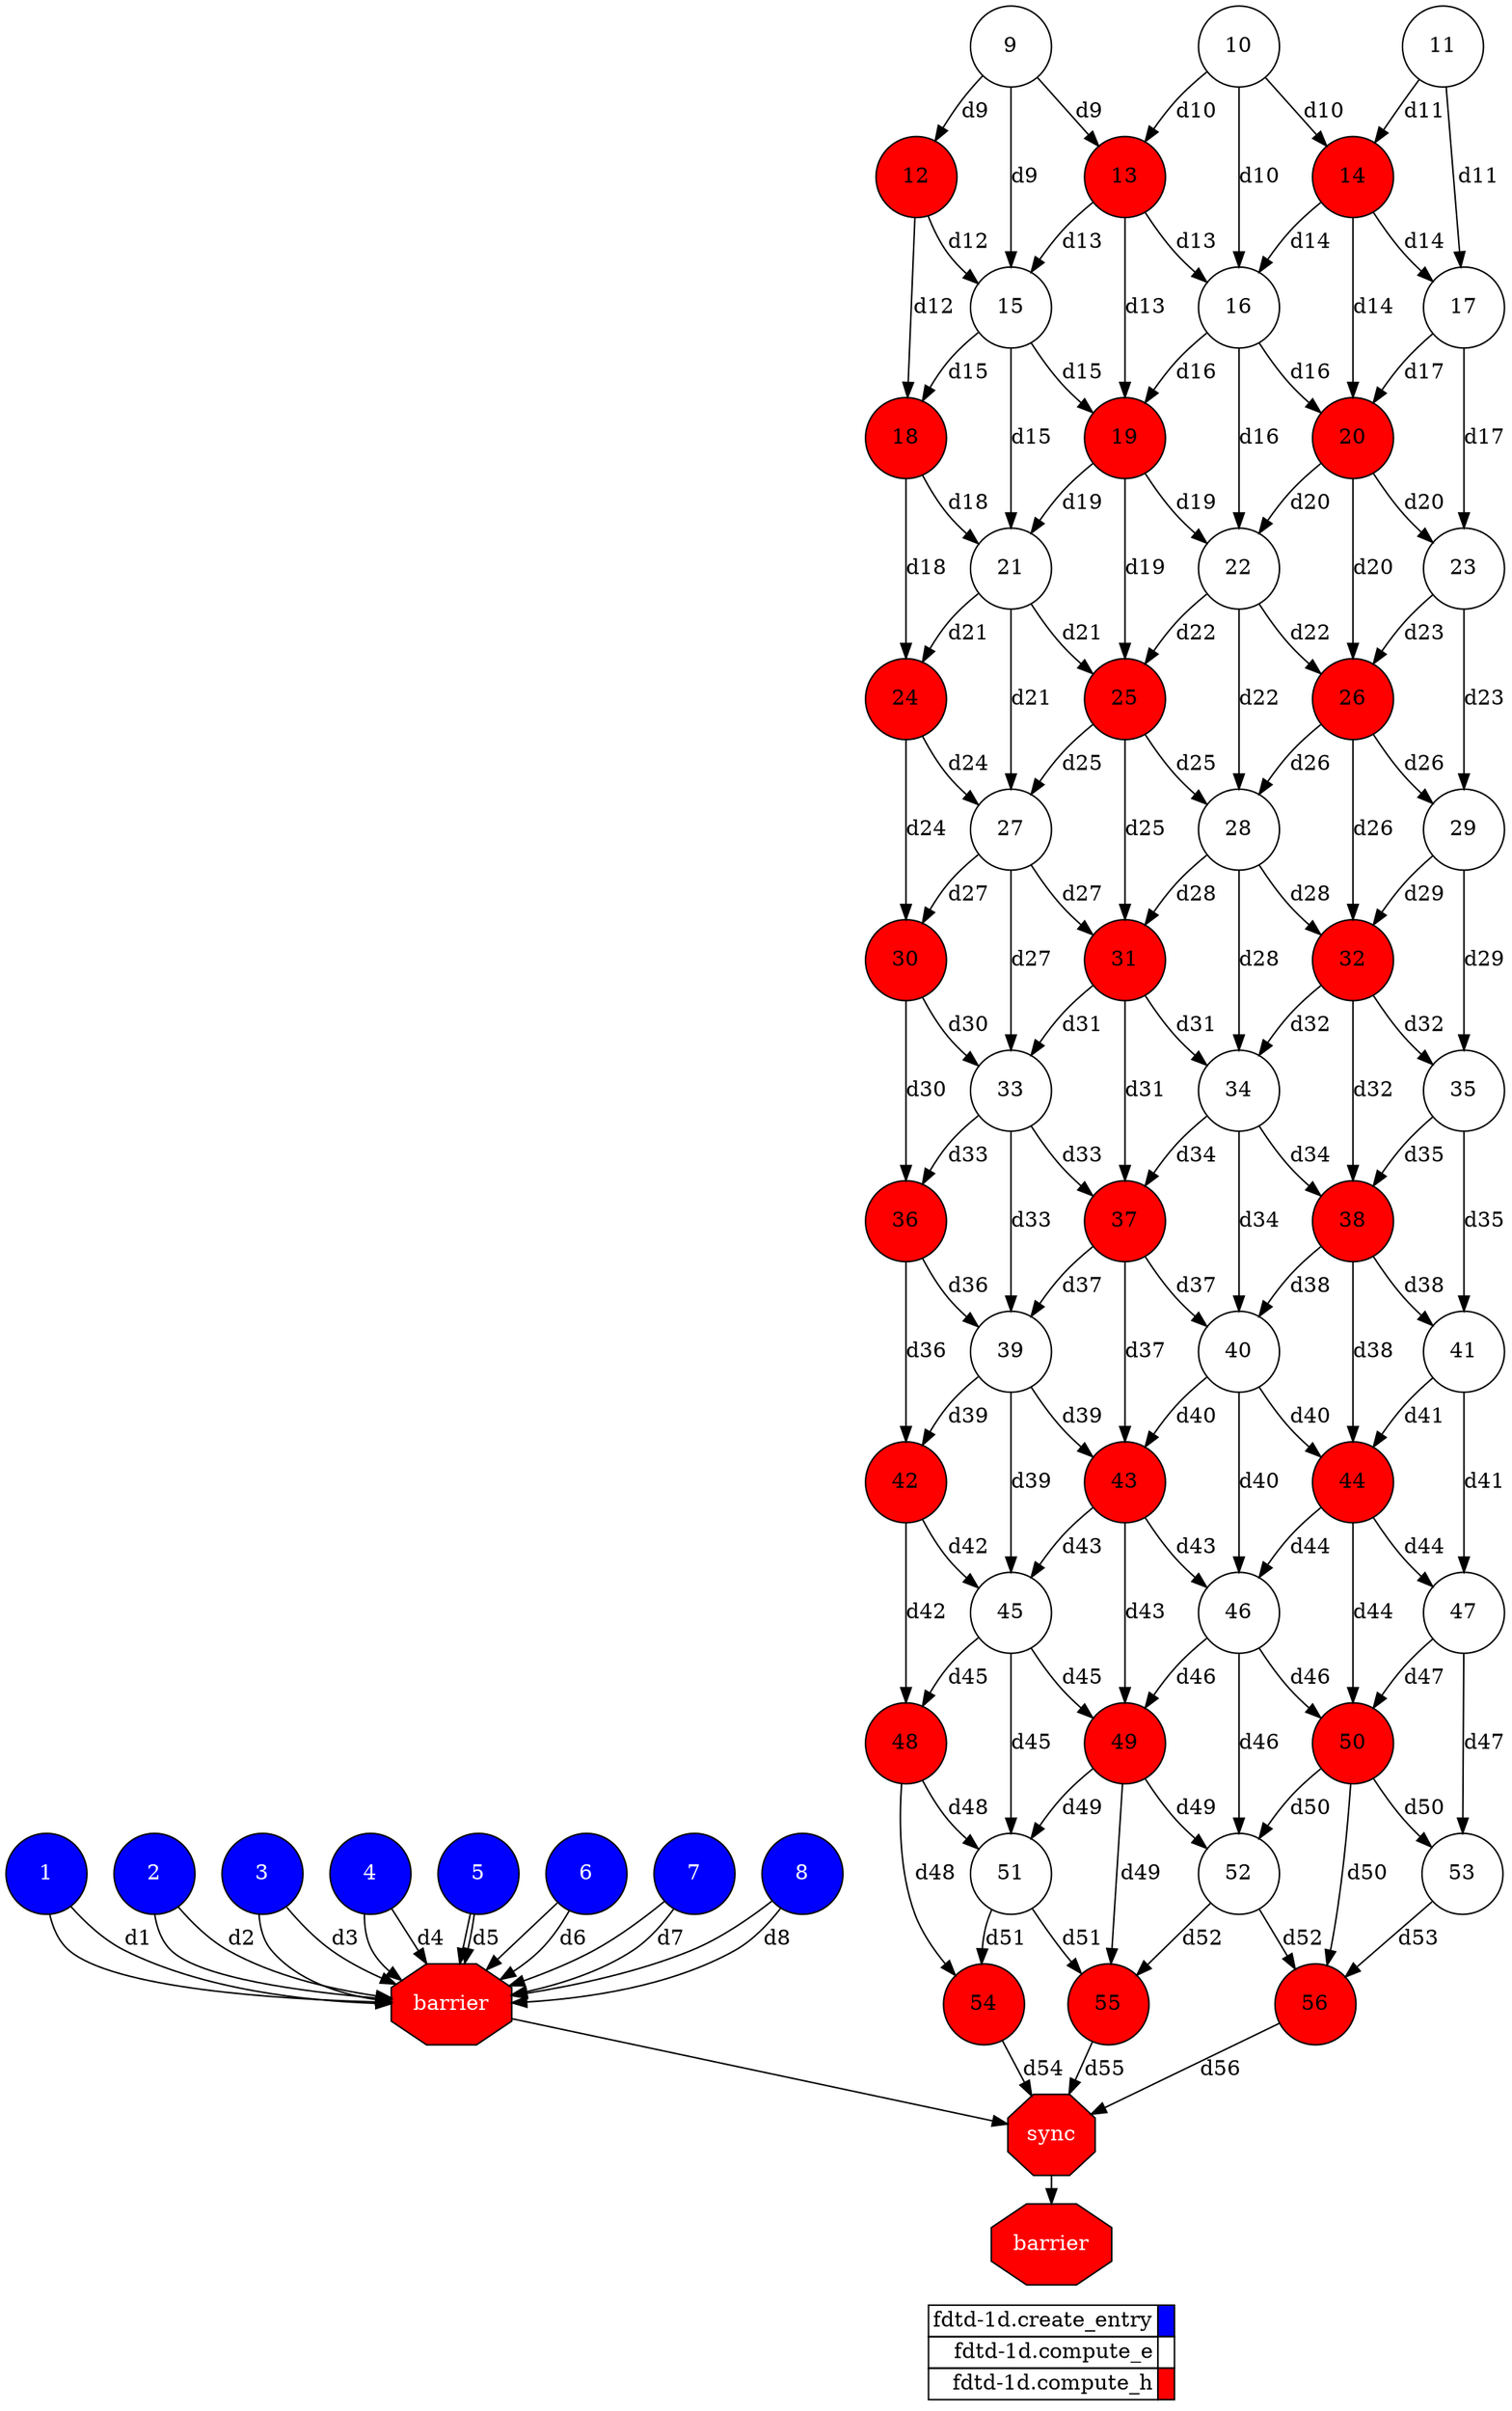 digraph {
  rankdir=TB;
  labeljust="l";
  subgraph dependence_graph {
    ranksep=0.20;
    node[height=0.75];

1[shape=circle, style=filled fillcolor="#0000ff" fontcolor="#ffffff"];
2[shape=circle, style=filled fillcolor="#0000ff" fontcolor="#ffffff"];
3[shape=circle, style=filled fillcolor="#0000ff" fontcolor="#ffffff"];
4[shape=circle, style=filled fillcolor="#0000ff" fontcolor="#ffffff"];
5[shape=circle, style=filled fillcolor="#0000ff" fontcolor="#ffffff"];
6[shape=circle, style=filled fillcolor="#0000ff" fontcolor="#ffffff"];
7[shape=circle, style=filled fillcolor="#0000ff" fontcolor="#ffffff"];
8[shape=circle, style=filled fillcolor="#0000ff" fontcolor="#ffffff"];
Synchro1[label="barrier", shape=octagon, style=filled fillcolor="#ff0000" fontcolor="#FFFFFF"];
1 -> Synchro1;
5 -> Synchro1;
7 -> Synchro1;
6 -> Synchro1;
3 -> Synchro1;
4 -> Synchro1;
8 -> Synchro1;
2 -> Synchro1;
5 -> Synchro1[ label="d5" ];
6 -> Synchro1[ label="d6" ];
7 -> Synchro1[ label="d7" ];
8 -> Synchro1[ label="d8" ];
1 -> Synchro1[ label="d1" ];
2 -> Synchro1[ label="d2" ];
3 -> Synchro1[ label="d3" ];
4 -> Synchro1[ label="d4" ];
9[shape=circle, style=filled fillcolor="#ffffff" fontcolor="#000000"];
10[shape=circle, style=filled fillcolor="#ffffff" fontcolor="#000000"];
11[shape=circle, style=filled fillcolor="#ffffff" fontcolor="#000000"];
12[shape=circle, style=filled fillcolor="#ff0000" fontcolor="#000000"];
9 -> 12[ label="d9" ];
13[shape=circle, style=filled fillcolor="#ff0000" fontcolor="#000000"];
10 -> 13[ label="d10" ];
9 -> 13[ label="d9" ];
14[shape=circle, style=filled fillcolor="#ff0000" fontcolor="#000000"];
11 -> 14[ label="d11" ];
10 -> 14[ label="d10" ];
15[shape=circle, style=filled fillcolor="#ffffff" fontcolor="#000000"];
9 -> 15[ label="d9" ];
13 -> 15[ label="d13" ];
12 -> 15[ label="d12" ];
16[shape=circle, style=filled fillcolor="#ffffff" fontcolor="#000000"];
10 -> 16[ label="d10" ];
14 -> 16[ label="d14" ];
13 -> 16[ label="d13" ];
17[shape=circle, style=filled fillcolor="#ffffff" fontcolor="#000000"];
11 -> 17[ label="d11" ];
14 -> 17[ label="d14" ];
18[shape=circle, style=filled fillcolor="#ff0000" fontcolor="#000000"];
12 -> 18[ label="d12" ];
15 -> 18[ label="d15" ];
19[shape=circle, style=filled fillcolor="#ff0000" fontcolor="#000000"];
13 -> 19[ label="d13" ];
16 -> 19[ label="d16" ];
15 -> 19[ label="d15" ];
20[shape=circle, style=filled fillcolor="#ff0000" fontcolor="#000000"];
14 -> 20[ label="d14" ];
17 -> 20[ label="d17" ];
16 -> 20[ label="d16" ];
21[shape=circle, style=filled fillcolor="#ffffff" fontcolor="#000000"];
15 -> 21[ label="d15" ];
19 -> 21[ label="d19" ];
18 -> 21[ label="d18" ];
22[shape=circle, style=filled fillcolor="#ffffff" fontcolor="#000000"];
16 -> 22[ label="d16" ];
20 -> 22[ label="d20" ];
19 -> 22[ label="d19" ];
23[shape=circle, style=filled fillcolor="#ffffff" fontcolor="#000000"];
17 -> 23[ label="d17" ];
20 -> 23[ label="d20" ];
24[shape=circle, style=filled fillcolor="#ff0000" fontcolor="#000000"];
18 -> 24[ label="d18" ];
21 -> 24[ label="d21" ];
25[shape=circle, style=filled fillcolor="#ff0000" fontcolor="#000000"];
19 -> 25[ label="d19" ];
22 -> 25[ label="d22" ];
21 -> 25[ label="d21" ];
26[shape=circle, style=filled fillcolor="#ff0000" fontcolor="#000000"];
20 -> 26[ label="d20" ];
23 -> 26[ label="d23" ];
22 -> 26[ label="d22" ];
27[shape=circle, style=filled fillcolor="#ffffff" fontcolor="#000000"];
21 -> 27[ label="d21" ];
25 -> 27[ label="d25" ];
24 -> 27[ label="d24" ];
28[shape=circle, style=filled fillcolor="#ffffff" fontcolor="#000000"];
22 -> 28[ label="d22" ];
26 -> 28[ label="d26" ];
25 -> 28[ label="d25" ];
29[shape=circle, style=filled fillcolor="#ffffff" fontcolor="#000000"];
23 -> 29[ label="d23" ];
26 -> 29[ label="d26" ];
30[shape=circle, style=filled fillcolor="#ff0000" fontcolor="#000000"];
24 -> 30[ label="d24" ];
27 -> 30[ label="d27" ];
31[shape=circle, style=filled fillcolor="#ff0000" fontcolor="#000000"];
25 -> 31[ label="d25" ];
28 -> 31[ label="d28" ];
27 -> 31[ label="d27" ];
32[shape=circle, style=filled fillcolor="#ff0000" fontcolor="#000000"];
26 -> 32[ label="d26" ];
29 -> 32[ label="d29" ];
28 -> 32[ label="d28" ];
33[shape=circle, style=filled fillcolor="#ffffff" fontcolor="#000000"];
27 -> 33[ label="d27" ];
31 -> 33[ label="d31" ];
30 -> 33[ label="d30" ];
34[shape=circle, style=filled fillcolor="#ffffff" fontcolor="#000000"];
28 -> 34[ label="d28" ];
32 -> 34[ label="d32" ];
31 -> 34[ label="d31" ];
35[shape=circle, style=filled fillcolor="#ffffff" fontcolor="#000000"];
29 -> 35[ label="d29" ];
32 -> 35[ label="d32" ];
36[shape=circle, style=filled fillcolor="#ff0000" fontcolor="#000000"];
30 -> 36[ label="d30" ];
33 -> 36[ label="d33" ];
37[shape=circle, style=filled fillcolor="#ff0000" fontcolor="#000000"];
31 -> 37[ label="d31" ];
34 -> 37[ label="d34" ];
33 -> 37[ label="d33" ];
38[shape=circle, style=filled fillcolor="#ff0000" fontcolor="#000000"];
32 -> 38[ label="d32" ];
35 -> 38[ label="d35" ];
34 -> 38[ label="d34" ];
39[shape=circle, style=filled fillcolor="#ffffff" fontcolor="#000000"];
33 -> 39[ label="d33" ];
37 -> 39[ label="d37" ];
36 -> 39[ label="d36" ];
40[shape=circle, style=filled fillcolor="#ffffff" fontcolor="#000000"];
34 -> 40[ label="d34" ];
38 -> 40[ label="d38" ];
37 -> 40[ label="d37" ];
41[shape=circle, style=filled fillcolor="#ffffff" fontcolor="#000000"];
35 -> 41[ label="d35" ];
38 -> 41[ label="d38" ];
42[shape=circle, style=filled fillcolor="#ff0000" fontcolor="#000000"];
36 -> 42[ label="d36" ];
39 -> 42[ label="d39" ];
43[shape=circle, style=filled fillcolor="#ff0000" fontcolor="#000000"];
37 -> 43[ label="d37" ];
40 -> 43[ label="d40" ];
39 -> 43[ label="d39" ];
44[shape=circle, style=filled fillcolor="#ff0000" fontcolor="#000000"];
38 -> 44[ label="d38" ];
41 -> 44[ label="d41" ];
40 -> 44[ label="d40" ];
45[shape=circle, style=filled fillcolor="#ffffff" fontcolor="#000000"];
39 -> 45[ label="d39" ];
43 -> 45[ label="d43" ];
42 -> 45[ label="d42" ];
46[shape=circle, style=filled fillcolor="#ffffff" fontcolor="#000000"];
40 -> 46[ label="d40" ];
44 -> 46[ label="d44" ];
43 -> 46[ label="d43" ];
47[shape=circle, style=filled fillcolor="#ffffff" fontcolor="#000000"];
41 -> 47[ label="d41" ];
44 -> 47[ label="d44" ];
48[shape=circle, style=filled fillcolor="#ff0000" fontcolor="#000000"];
42 -> 48[ label="d42" ];
45 -> 48[ label="d45" ];
49[shape=circle, style=filled fillcolor="#ff0000" fontcolor="#000000"];
43 -> 49[ label="d43" ];
46 -> 49[ label="d46" ];
45 -> 49[ label="d45" ];
50[shape=circle, style=filled fillcolor="#ff0000" fontcolor="#000000"];
44 -> 50[ label="d44" ];
47 -> 50[ label="d47" ];
46 -> 50[ label="d46" ];
51[shape=circle, style=filled fillcolor="#ffffff" fontcolor="#000000"];
45 -> 51[ label="d45" ];
49 -> 51[ label="d49" ];
48 -> 51[ label="d48" ];
52[shape=circle, style=filled fillcolor="#ffffff" fontcolor="#000000"];
46 -> 52[ label="d46" ];
50 -> 52[ label="d50" ];
49 -> 52[ label="d49" ];
53[shape=circle, style=filled fillcolor="#ffffff" fontcolor="#000000"];
47 -> 53[ label="d47" ];
50 -> 53[ label="d50" ];
54[shape=circle, style=filled fillcolor="#ff0000" fontcolor="#000000"];
48 -> 54[ label="d48" ];
51 -> 54[ label="d51" ];
55[shape=circle, style=filled fillcolor="#ff0000" fontcolor="#000000"];
49 -> 55[ label="d49" ];
52 -> 55[ label="d52" ];
51 -> 55[ label="d51" ];
56[shape=circle, style=filled fillcolor="#ff0000" fontcolor="#000000"];
50 -> 56[ label="d50" ];
53 -> 56[ label="d53" ];
52 -> 56[ label="d52" ];
Synchro2[label="sync", shape=octagon, style=filled fillcolor="#ff0000" fontcolor="#FFFFFF"];
Synchro1 -> Synchro2;
54 -> Synchro2[ label="d54" ];
55 -> Synchro2[ label="d55" ];
56 -> Synchro2[ label="d56" ];
Synchro3[label="barrier", shape=octagon, style=filled fillcolor="#ff0000" fontcolor="#FFFFFF"];
Synchro2 -> Synchro3;  }
  subgraph legend {
    rank=sink;
    node [shape=plaintext, height=0.75];
    ranksep=0.20;
    label = "Legend";
    key [label=<
      <table border="0" cellpadding="2" cellspacing="0" cellborder="1">
<tr>
<td align="right">fdtd-1d.create_entry</td>
<td bgcolor="#0000ff">&nbsp;</td>
</tr>
<tr>
<td align="right">fdtd-1d.compute_e</td>
<td bgcolor="#ffffff">&nbsp;</td>
</tr>
<tr>
<td align="right">fdtd-1d.compute_h</td>
<td bgcolor="#ff0000">&nbsp;</td>
</tr>
      </table>
    >]
  }
}
